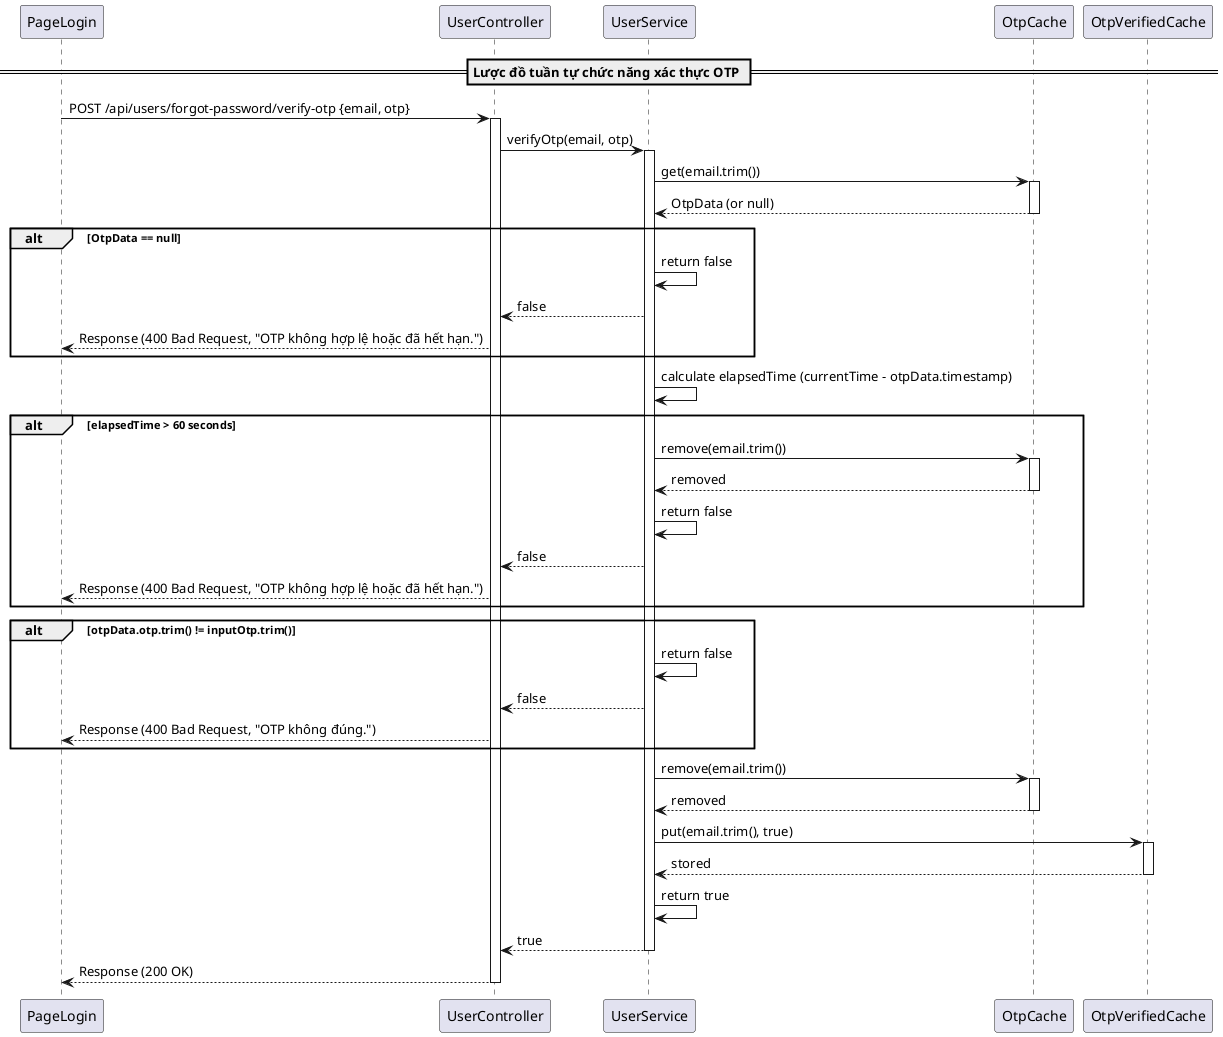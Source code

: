 @startuml VerifyOtpFunction

participant PageLogin
participant UserController
participant UserService
participant OtpCache
participant OtpVerifiedCache

== Lược đồ tuần tự chức năng xác thực OTP ==

PageLogin -> UserController: POST /api/users/forgot-password/verify-otp {email, otp}
activate UserController

UserController -> UserService: verifyOtp(email, otp)
activate UserService

UserService -> OtpCache: get(email.trim())
activate OtpCache
OtpCache --> UserService: OtpData (or null)
deactivate OtpCache

alt OtpData == null
    UserService -> UserService: return false
    UserService --> UserController: false
    UserController --> PageLogin: Response (400 Bad Request, "OTP không hợp lệ hoặc đã hết hạn.")
end

UserService -> UserService: calculate elapsedTime (currentTime - otpData.timestamp)

alt elapsedTime > 60 seconds
    UserService -> OtpCache: remove(email.trim())
    activate OtpCache
    OtpCache --> UserService: removed
    deactivate OtpCache
    UserService -> UserService: return false
    UserService --> UserController: false
    UserController --> PageLogin: Response (400 Bad Request, "OTP không hợp lệ hoặc đã hết hạn.")

end

alt otpData.otp.trim() != inputOtp.trim()
    UserService -> UserService: return false
    UserService --> UserController: false
    UserController --> PageLogin: Response (400 Bad Request, "OTP không đúng.")

end

UserService -> OtpCache: remove(email.trim())
activate OtpCache
OtpCache --> UserService: removed
deactivate OtpCache

UserService -> OtpVerifiedCache: put(email.trim(), true)
activate OtpVerifiedCache
OtpVerifiedCache --> UserService: stored
deactivate OtpVerifiedCache

UserService -> UserService: return true
UserService --> UserController: true
deactivate UserService

UserController --> PageLogin: Response (200 OK)
deactivate UserController

@enduml
